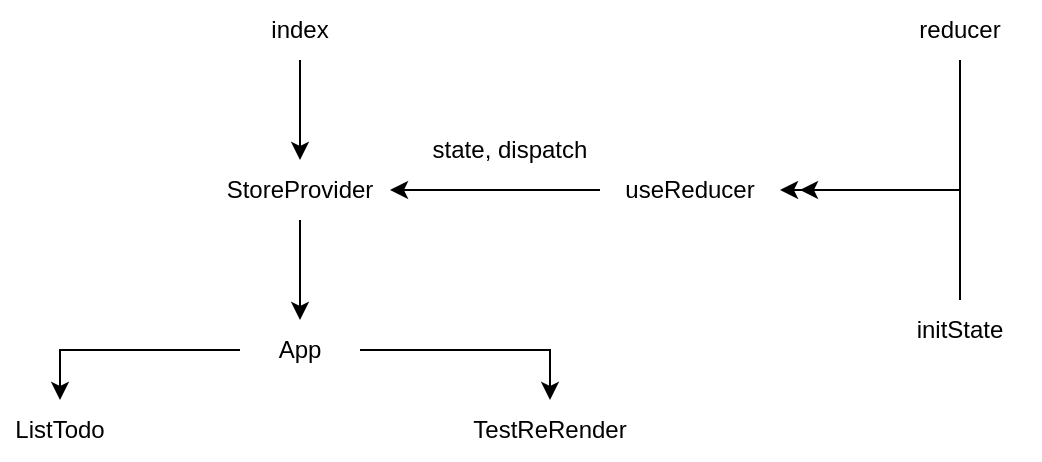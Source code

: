 <mxfile version="15.7.4" type="device"><diagram id="yBVsgOS8a9dQDv3M3apr" name="Page-1"><mxGraphModel dx="782" dy="436" grid="1" gridSize="10" guides="1" tooltips="1" connect="1" arrows="1" fold="1" page="1" pageScale="1" pageWidth="850" pageHeight="1100" math="0" shadow="0"><root><mxCell id="0"/><mxCell id="1" parent="0"/><mxCell id="JD7oouoKtFPmrspA-BNz-24" value="" style="group" parent="1" vertex="1" connectable="0"><mxGeometry x="140" y="80" width="520" height="230" as="geometry"/></mxCell><mxCell id="JD7oouoKtFPmrspA-BNz-14" value="reducer" style="text;html=1;strokeColor=none;fillColor=none;align=center;verticalAlign=middle;whiteSpace=wrap;rounded=0;" parent="JD7oouoKtFPmrspA-BNz-24" vertex="1"><mxGeometry x="440" width="80" height="30" as="geometry"/></mxCell><mxCell id="JD7oouoKtFPmrspA-BNz-19" value="" style="group" parent="JD7oouoKtFPmrspA-BNz-24" vertex="1" connectable="0"><mxGeometry width="390" height="230" as="geometry"/></mxCell><mxCell id="JD7oouoKtFPmrspA-BNz-10" value="" style="group" parent="JD7oouoKtFPmrspA-BNz-19" vertex="1" connectable="0"><mxGeometry width="320" height="230" as="geometry"/></mxCell><mxCell id="JD7oouoKtFPmrspA-BNz-1" value="index" style="text;html=1;strokeColor=none;fillColor=none;align=center;verticalAlign=middle;whiteSpace=wrap;rounded=0;" parent="JD7oouoKtFPmrspA-BNz-10" vertex="1"><mxGeometry x="120" width="60" height="30" as="geometry"/></mxCell><mxCell id="JD7oouoKtFPmrspA-BNz-2" value="StoreProvider" style="text;html=1;strokeColor=none;fillColor=none;align=center;verticalAlign=middle;whiteSpace=wrap;rounded=0;" parent="JD7oouoKtFPmrspA-BNz-10" vertex="1"><mxGeometry x="105" y="80" width="90" height="30" as="geometry"/></mxCell><mxCell id="JD7oouoKtFPmrspA-BNz-3" value="" style="edgeStyle=orthogonalEdgeStyle;rounded=0;orthogonalLoop=1;jettySize=auto;html=1;" parent="JD7oouoKtFPmrspA-BNz-10" source="JD7oouoKtFPmrspA-BNz-1" target="JD7oouoKtFPmrspA-BNz-2" edge="1"><mxGeometry relative="1" as="geometry"/></mxCell><mxCell id="JD7oouoKtFPmrspA-BNz-4" value="App" style="text;html=1;strokeColor=none;fillColor=none;align=center;verticalAlign=middle;whiteSpace=wrap;rounded=0;" parent="JD7oouoKtFPmrspA-BNz-10" vertex="1"><mxGeometry x="120" y="160" width="60" height="30" as="geometry"/></mxCell><mxCell id="JD7oouoKtFPmrspA-BNz-5" value="" style="edgeStyle=orthogonalEdgeStyle;rounded=0;orthogonalLoop=1;jettySize=auto;html=1;" parent="JD7oouoKtFPmrspA-BNz-10" source="JD7oouoKtFPmrspA-BNz-2" target="JD7oouoKtFPmrspA-BNz-4" edge="1"><mxGeometry relative="1" as="geometry"/></mxCell><mxCell id="JD7oouoKtFPmrspA-BNz-6" value="ListTodo" style="text;html=1;strokeColor=none;fillColor=none;align=center;verticalAlign=middle;whiteSpace=wrap;rounded=0;" parent="JD7oouoKtFPmrspA-BNz-10" vertex="1"><mxGeometry y="200" width="60" height="30" as="geometry"/></mxCell><mxCell id="JD7oouoKtFPmrspA-BNz-7" value="" style="edgeStyle=orthogonalEdgeStyle;rounded=0;orthogonalLoop=1;jettySize=auto;html=1;" parent="JD7oouoKtFPmrspA-BNz-10" source="JD7oouoKtFPmrspA-BNz-4" target="JD7oouoKtFPmrspA-BNz-6" edge="1"><mxGeometry relative="1" as="geometry"/></mxCell><mxCell id="JD7oouoKtFPmrspA-BNz-8" value="TestReRender" style="text;html=1;strokeColor=none;fillColor=none;align=center;verticalAlign=middle;whiteSpace=wrap;rounded=0;" parent="JD7oouoKtFPmrspA-BNz-10" vertex="1"><mxGeometry x="230" y="200" width="90" height="30" as="geometry"/></mxCell><mxCell id="JD7oouoKtFPmrspA-BNz-9" value="" style="edgeStyle=orthogonalEdgeStyle;rounded=0;orthogonalLoop=1;jettySize=auto;html=1;" parent="JD7oouoKtFPmrspA-BNz-10" source="JD7oouoKtFPmrspA-BNz-4" target="JD7oouoKtFPmrspA-BNz-8" edge="1"><mxGeometry relative="1" as="geometry"/></mxCell><mxCell id="JD7oouoKtFPmrspA-BNz-27" value="state, dispatch" style="text;html=1;strokeColor=none;fillColor=none;align=center;verticalAlign=middle;whiteSpace=wrap;rounded=0;" parent="JD7oouoKtFPmrspA-BNz-10" vertex="1"><mxGeometry x="210" y="60" width="90" height="30" as="geometry"/></mxCell><mxCell id="JD7oouoKtFPmrspA-BNz-16" value="useReducer" style="text;html=1;strokeColor=none;fillColor=none;align=center;verticalAlign=middle;whiteSpace=wrap;rounded=0;" parent="JD7oouoKtFPmrspA-BNz-19" vertex="1"><mxGeometry x="300" y="80" width="90" height="30" as="geometry"/></mxCell><mxCell id="JD7oouoKtFPmrspA-BNz-18" value="" style="edgeStyle=orthogonalEdgeStyle;rounded=0;orthogonalLoop=1;jettySize=auto;html=1;" parent="JD7oouoKtFPmrspA-BNz-19" source="JD7oouoKtFPmrspA-BNz-16" target="JD7oouoKtFPmrspA-BNz-2" edge="1"><mxGeometry relative="1" as="geometry"/></mxCell><mxCell id="JD7oouoKtFPmrspA-BNz-20" value="" style="edgeStyle=orthogonalEdgeStyle;rounded=0;orthogonalLoop=1;jettySize=auto;html=1;entryX=1;entryY=0.5;entryDx=0;entryDy=0;exitX=0.5;exitY=1;exitDx=0;exitDy=0;" parent="JD7oouoKtFPmrspA-BNz-24" source="JD7oouoKtFPmrspA-BNz-14" target="JD7oouoKtFPmrspA-BNz-16" edge="1"><mxGeometry relative="1" as="geometry"/></mxCell><mxCell id="JD7oouoKtFPmrspA-BNz-22" value="" style="edgeStyle=orthogonalEdgeStyle;rounded=0;orthogonalLoop=1;jettySize=auto;html=1;" parent="JD7oouoKtFPmrspA-BNz-24" source="JD7oouoKtFPmrspA-BNz-21" edge="1"><mxGeometry relative="1" as="geometry"><mxPoint x="400" y="95" as="targetPoint"/><Array as="points"><mxPoint x="480" y="95"/></Array></mxGeometry></mxCell><mxCell id="JD7oouoKtFPmrspA-BNz-21" value="initState" style="text;html=1;strokeColor=none;fillColor=none;align=center;verticalAlign=middle;whiteSpace=wrap;rounded=0;" parent="JD7oouoKtFPmrspA-BNz-24" vertex="1"><mxGeometry x="440" y="150" width="80" height="30" as="geometry"/></mxCell></root></mxGraphModel></diagram></mxfile>